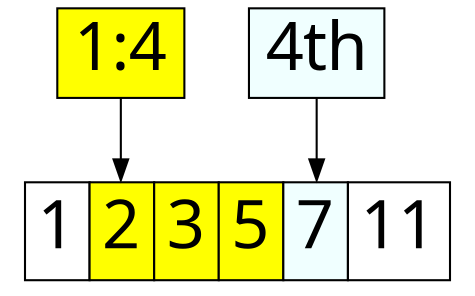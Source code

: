 digraph G {
    node [ shape=box, style=filled, fillcolor=white, fontname="PT Mono", fontsize=32 ]

    list [
        shape=none
        label=<<table border="0" cellspacing="0" cellpadding="5">
            <tr>
                <td port="p0" border="1">1</td>
                <td port="p1" border="1" bgcolor="yellow">2</td>
                <td port="p2" border="1" bgcolor="yellow">3</td>
                <td port="p3" border="1" bgcolor="yellow">5</td>
                <td port="p4" border="1" bgcolor="azure">7</td>
                <td port="p5" border="1">11</td>
            </tr>
        </table>>
    ]

    include -> list:p1
    outside -> list:p4

    include [ label="1:4", fillcolor=yellow ]
    outside [ label="4th", fillcolor=azure  ]
}
